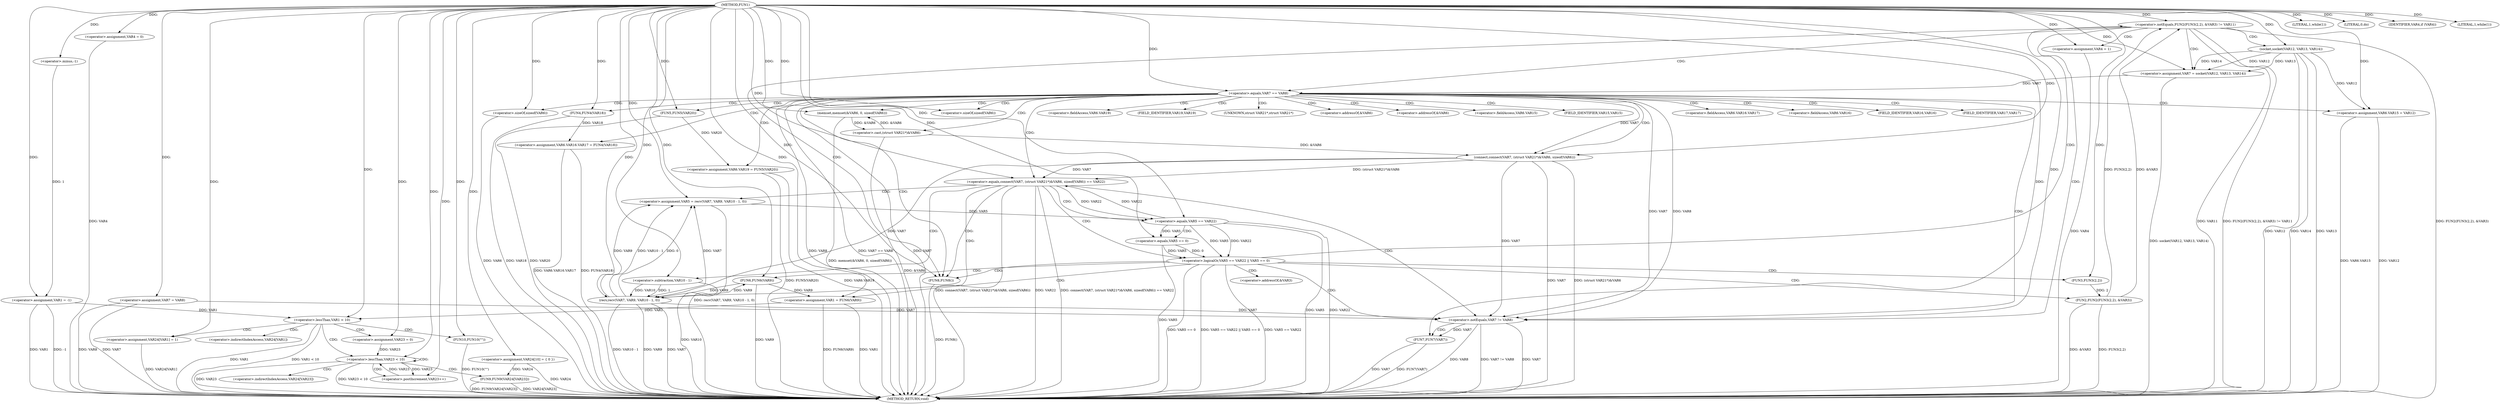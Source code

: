 digraph FUN1 {  
"1000100" [label = "(METHOD,FUN1)" ]
"1000262" [label = "(METHOD_RETURN,void)" ]
"1000103" [label = "(<operator>.assignment,VAR1 = -1)" ]
"1000105" [label = "(<operator>.minus,-1)" ]
"1000108" [label = "(LITERAL,1,while(1))" ]
"1000113" [label = "(<operator>.assignment,VAR4 = 0)" ]
"1000119" [label = "(<operator>.assignment,VAR7 = VAR8)" ]
"1000126" [label = "(<operator>.notEquals,FUN2(FUN3(2,2), &VAR3) != VAR11)" ]
"1000127" [label = "(FUN2,FUN2(FUN3(2,2), &VAR3))" ]
"1000128" [label = "(FUN3,FUN3(2,2))" ]
"1000136" [label = "(<operator>.assignment,VAR4 = 1)" ]
"1000139" [label = "(<operator>.assignment,VAR7 = socket(VAR12, VAR13, VAR14))" ]
"1000141" [label = "(socket,socket(VAR12, VAR13, VAR14))" ]
"1000146" [label = "(<operator>.equals,VAR7 == VAR8)" ]
"1000151" [label = "(memset,memset(&VAR6, 0, sizeof(VAR6)))" ]
"1000155" [label = "(<operator>.sizeOf,sizeof(VAR6))" ]
"1000157" [label = "(<operator>.assignment,VAR6.VAR15 = VAR12)" ]
"1000162" [label = "(<operator>.assignment,VAR6.VAR16.VAR17 = FUN4(VAR18))" ]
"1000168" [label = "(FUN4,FUN4(VAR18))" ]
"1000170" [label = "(<operator>.assignment,VAR6.VAR19 = FUN5(VAR20))" ]
"1000174" [label = "(FUN5,FUN5(VAR20))" ]
"1000177" [label = "(<operator>.equals,connect(VAR7, (struct VAR21*)&VAR6, sizeof(VAR6)) == VAR22)" ]
"1000178" [label = "(connect,connect(VAR7, (struct VAR21*)&VAR6, sizeof(VAR6)))" ]
"1000180" [label = "(<operator>.cast,(struct VAR21*)&VAR6)" ]
"1000184" [label = "(<operator>.sizeOf,sizeof(VAR6))" ]
"1000189" [label = "(<operator>.assignment,VAR5 = recv(VAR7, VAR9, VAR10 - 1, 0))" ]
"1000191" [label = "(recv,recv(VAR7, VAR9, VAR10 - 1, 0))" ]
"1000194" [label = "(<operator>.subtraction,VAR10 - 1)" ]
"1000199" [label = "(<operator>.logicalOr,VAR5 == VAR22 || VAR5 == 0)" ]
"1000200" [label = "(<operator>.equals,VAR5 == VAR22)" ]
"1000203" [label = "(<operator>.equals,VAR5 == 0)" ]
"1000208" [label = "(<operator>.assignment,VAR1 = FUN6(VAR9))" ]
"1000210" [label = "(FUN6,FUN6(VAR9))" ]
"1000212" [label = "(LITERAL,0,do)" ]
"1000214" [label = "(<operator>.notEquals,VAR7 != VAR8)" ]
"1000218" [label = "(FUN7,FUN7(VAR7))" ]
"1000221" [label = "(IDENTIFIER,VAR4,if (VAR4))" ]
"1000223" [label = "(FUN8,FUN8())" ]
"1000226" [label = "(LITERAL,1,while(1))" ]
"1000231" [label = "(<operator>.assignment,VAR24[10] = { 0 })" ]
"1000234" [label = "(<operator>.lessThan,VAR1 < 10)" ]
"1000238" [label = "(<operator>.assignment,VAR24[VAR1] = 1)" ]
"1000244" [label = "(<operator>.assignment,VAR23 = 0)" ]
"1000247" [label = "(<operator>.lessThan,VAR23 < 10)" ]
"1000250" [label = "(<operator>.postIncrement,VAR23++)" ]
"1000253" [label = "(FUN9,FUN9(VAR24[VAR23]))" ]
"1000259" [label = "(FUN10,FUN10(\"\"))" ]
"1000131" [label = "(<operator>.addressOf,&VAR3)" ]
"1000152" [label = "(<operator>.addressOf,&VAR6)" ]
"1000158" [label = "(<operator>.fieldAccess,VAR6.VAR15)" ]
"1000160" [label = "(FIELD_IDENTIFIER,VAR15,VAR15)" ]
"1000163" [label = "(<operator>.fieldAccess,VAR6.VAR16.VAR17)" ]
"1000164" [label = "(<operator>.fieldAccess,VAR6.VAR16)" ]
"1000166" [label = "(FIELD_IDENTIFIER,VAR16,VAR16)" ]
"1000167" [label = "(FIELD_IDENTIFIER,VAR17,VAR17)" ]
"1000171" [label = "(<operator>.fieldAccess,VAR6.VAR19)" ]
"1000173" [label = "(FIELD_IDENTIFIER,VAR19,VAR19)" ]
"1000181" [label = "(UNKNOWN,struct VAR21*,struct VAR21*)" ]
"1000182" [label = "(<operator>.addressOf,&VAR6)" ]
"1000239" [label = "(<operator>.indirectIndexAccess,VAR24[VAR1])" ]
"1000254" [label = "(<operator>.indirectIndexAccess,VAR24[VAR23])" ]
  "1000141" -> "1000262"  [ label = "DDG: VAR12"] 
  "1000184" -> "1000262"  [ label = "DDG: VAR6"] 
  "1000126" -> "1000262"  [ label = "DDG: FUN2(FUN3(2,2), &VAR3)"] 
  "1000126" -> "1000262"  [ label = "DDG: VAR11"] 
  "1000180" -> "1000262"  [ label = "DDG: &VAR6"] 
  "1000259" -> "1000262"  [ label = "DDG: FUN10(\"\")"] 
  "1000177" -> "1000262"  [ label = "DDG: connect(VAR7, (struct VAR21*)&VAR6, sizeof(VAR6))"] 
  "1000247" -> "1000262"  [ label = "DDG: VAR23"] 
  "1000162" -> "1000262"  [ label = "DDG: FUN4(VAR18)"] 
  "1000177" -> "1000262"  [ label = "DDG: VAR22"] 
  "1000126" -> "1000262"  [ label = "DDG: FUN2(FUN3(2,2), &VAR3) != VAR11"] 
  "1000191" -> "1000262"  [ label = "DDG: VAR10 - 1"] 
  "1000200" -> "1000262"  [ label = "DDG: VAR5"] 
  "1000223" -> "1000262"  [ label = "DDG: FUN8()"] 
  "1000208" -> "1000262"  [ label = "DDG: VAR1"] 
  "1000208" -> "1000262"  [ label = "DDG: FUN6(VAR9)"] 
  "1000151" -> "1000262"  [ label = "DDG: memset(&VAR6, 0, sizeof(VAR6))"] 
  "1000238" -> "1000262"  [ label = "DDG: VAR24[VAR1]"] 
  "1000253" -> "1000262"  [ label = "DDG: FUN9(VAR24[VAR23])"] 
  "1000168" -> "1000262"  [ label = "DDG: VAR18"] 
  "1000234" -> "1000262"  [ label = "DDG: VAR1"] 
  "1000199" -> "1000262"  [ label = "DDG: VAR5 == VAR22"] 
  "1000214" -> "1000262"  [ label = "DDG: VAR8"] 
  "1000178" -> "1000262"  [ label = "DDG: VAR7"] 
  "1000103" -> "1000262"  [ label = "DDG: VAR1"] 
  "1000103" -> "1000262"  [ label = "DDG: -1"] 
  "1000218" -> "1000262"  [ label = "DDG: VAR7"] 
  "1000214" -> "1000262"  [ label = "DDG: VAR7 != VAR8"] 
  "1000253" -> "1000262"  [ label = "DDG: VAR24[VAR23]"] 
  "1000113" -> "1000262"  [ label = "DDG: VAR4"] 
  "1000139" -> "1000262"  [ label = "DDG: socket(VAR12, VAR13, VAR14)"] 
  "1000194" -> "1000262"  [ label = "DDG: VAR10"] 
  "1000141" -> "1000262"  [ label = "DDG: VAR14"] 
  "1000157" -> "1000262"  [ label = "DDG: VAR6.VAR15"] 
  "1000189" -> "1000262"  [ label = "DDG: recv(VAR7, VAR9, VAR10 - 1, 0)"] 
  "1000119" -> "1000262"  [ label = "DDG: VAR8"] 
  "1000178" -> "1000262"  [ label = "DDG: (struct VAR21*)&VAR6"] 
  "1000218" -> "1000262"  [ label = "DDG: FUN7(VAR7)"] 
  "1000199" -> "1000262"  [ label = "DDG: VAR5 == 0"] 
  "1000146" -> "1000262"  [ label = "DDG: VAR8"] 
  "1000199" -> "1000262"  [ label = "DDG: VAR5 == VAR22 || VAR5 == 0"] 
  "1000231" -> "1000262"  [ label = "DDG: VAR24"] 
  "1000191" -> "1000262"  [ label = "DDG: VAR9"] 
  "1000210" -> "1000262"  [ label = "DDG: VAR9"] 
  "1000119" -> "1000262"  [ label = "DDG: VAR7"] 
  "1000234" -> "1000262"  [ label = "DDG: VAR1 < 10"] 
  "1000141" -> "1000262"  [ label = "DDG: VAR13"] 
  "1000170" -> "1000262"  [ label = "DDG: VAR6.VAR19"] 
  "1000214" -> "1000262"  [ label = "DDG: VAR7"] 
  "1000177" -> "1000262"  [ label = "DDG: connect(VAR7, (struct VAR21*)&VAR6, sizeof(VAR6)) == VAR22"] 
  "1000127" -> "1000262"  [ label = "DDG: FUN3(2,2)"] 
  "1000162" -> "1000262"  [ label = "DDG: VAR6.VAR16.VAR17"] 
  "1000146" -> "1000262"  [ label = "DDG: VAR7 == VAR8"] 
  "1000146" -> "1000262"  [ label = "DDG: VAR7"] 
  "1000157" -> "1000262"  [ label = "DDG: VAR12"] 
  "1000191" -> "1000262"  [ label = "DDG: VAR7"] 
  "1000170" -> "1000262"  [ label = "DDG: FUN5(VAR20)"] 
  "1000136" -> "1000262"  [ label = "DDG: VAR4"] 
  "1000174" -> "1000262"  [ label = "DDG: VAR20"] 
  "1000247" -> "1000262"  [ label = "DDG: VAR23 < 10"] 
  "1000203" -> "1000262"  [ label = "DDG: VAR5"] 
  "1000127" -> "1000262"  [ label = "DDG: &VAR3"] 
  "1000200" -> "1000262"  [ label = "DDG: VAR22"] 
  "1000105" -> "1000103"  [ label = "DDG: 1"] 
  "1000100" -> "1000103"  [ label = "DDG: "] 
  "1000100" -> "1000105"  [ label = "DDG: "] 
  "1000100" -> "1000108"  [ label = "DDG: "] 
  "1000100" -> "1000113"  [ label = "DDG: "] 
  "1000100" -> "1000119"  [ label = "DDG: "] 
  "1000127" -> "1000126"  [ label = "DDG: FUN3(2,2)"] 
  "1000127" -> "1000126"  [ label = "DDG: &VAR3"] 
  "1000128" -> "1000127"  [ label = "DDG: 2"] 
  "1000100" -> "1000128"  [ label = "DDG: "] 
  "1000100" -> "1000126"  [ label = "DDG: "] 
  "1000100" -> "1000136"  [ label = "DDG: "] 
  "1000141" -> "1000139"  [ label = "DDG: VAR12"] 
  "1000141" -> "1000139"  [ label = "DDG: VAR13"] 
  "1000141" -> "1000139"  [ label = "DDG: VAR14"] 
  "1000100" -> "1000139"  [ label = "DDG: "] 
  "1000100" -> "1000141"  [ label = "DDG: "] 
  "1000139" -> "1000146"  [ label = "DDG: VAR7"] 
  "1000100" -> "1000146"  [ label = "DDG: "] 
  "1000180" -> "1000151"  [ label = "DDG: &VAR6"] 
  "1000100" -> "1000151"  [ label = "DDG: "] 
  "1000100" -> "1000155"  [ label = "DDG: "] 
  "1000141" -> "1000157"  [ label = "DDG: VAR12"] 
  "1000100" -> "1000157"  [ label = "DDG: "] 
  "1000168" -> "1000162"  [ label = "DDG: VAR18"] 
  "1000100" -> "1000168"  [ label = "DDG: "] 
  "1000174" -> "1000170"  [ label = "DDG: VAR20"] 
  "1000100" -> "1000174"  [ label = "DDG: "] 
  "1000178" -> "1000177"  [ label = "DDG: VAR7"] 
  "1000178" -> "1000177"  [ label = "DDG: (struct VAR21*)&VAR6"] 
  "1000146" -> "1000178"  [ label = "DDG: VAR7"] 
  "1000100" -> "1000178"  [ label = "DDG: "] 
  "1000180" -> "1000178"  [ label = "DDG: &VAR6"] 
  "1000151" -> "1000180"  [ label = "DDG: &VAR6"] 
  "1000100" -> "1000184"  [ label = "DDG: "] 
  "1000200" -> "1000177"  [ label = "DDG: VAR22"] 
  "1000100" -> "1000177"  [ label = "DDG: "] 
  "1000191" -> "1000189"  [ label = "DDG: VAR7"] 
  "1000191" -> "1000189"  [ label = "DDG: VAR9"] 
  "1000191" -> "1000189"  [ label = "DDG: VAR10 - 1"] 
  "1000191" -> "1000189"  [ label = "DDG: 0"] 
  "1000100" -> "1000189"  [ label = "DDG: "] 
  "1000178" -> "1000191"  [ label = "DDG: VAR7"] 
  "1000100" -> "1000191"  [ label = "DDG: "] 
  "1000210" -> "1000191"  [ label = "DDG: VAR9"] 
  "1000194" -> "1000191"  [ label = "DDG: VAR10"] 
  "1000194" -> "1000191"  [ label = "DDG: 1"] 
  "1000100" -> "1000194"  [ label = "DDG: "] 
  "1000200" -> "1000199"  [ label = "DDG: VAR5"] 
  "1000200" -> "1000199"  [ label = "DDG: VAR22"] 
  "1000189" -> "1000200"  [ label = "DDG: VAR5"] 
  "1000100" -> "1000200"  [ label = "DDG: "] 
  "1000177" -> "1000200"  [ label = "DDG: VAR22"] 
  "1000203" -> "1000199"  [ label = "DDG: VAR5"] 
  "1000203" -> "1000199"  [ label = "DDG: 0"] 
  "1000200" -> "1000203"  [ label = "DDG: VAR5"] 
  "1000100" -> "1000203"  [ label = "DDG: "] 
  "1000210" -> "1000208"  [ label = "DDG: VAR9"] 
  "1000100" -> "1000208"  [ label = "DDG: "] 
  "1000191" -> "1000210"  [ label = "DDG: VAR9"] 
  "1000100" -> "1000210"  [ label = "DDG: "] 
  "1000100" -> "1000212"  [ label = "DDG: "] 
  "1000178" -> "1000214"  [ label = "DDG: VAR7"] 
  "1000119" -> "1000214"  [ label = "DDG: VAR7"] 
  "1000146" -> "1000214"  [ label = "DDG: VAR7"] 
  "1000191" -> "1000214"  [ label = "DDG: VAR7"] 
  "1000100" -> "1000214"  [ label = "DDG: "] 
  "1000146" -> "1000214"  [ label = "DDG: VAR8"] 
  "1000214" -> "1000218"  [ label = "DDG: VAR7"] 
  "1000100" -> "1000218"  [ label = "DDG: "] 
  "1000100" -> "1000221"  [ label = "DDG: "] 
  "1000100" -> "1000223"  [ label = "DDG: "] 
  "1000100" -> "1000226"  [ label = "DDG: "] 
  "1000100" -> "1000231"  [ label = "DDG: "] 
  "1000208" -> "1000234"  [ label = "DDG: VAR1"] 
  "1000103" -> "1000234"  [ label = "DDG: VAR1"] 
  "1000100" -> "1000234"  [ label = "DDG: "] 
  "1000100" -> "1000238"  [ label = "DDG: "] 
  "1000100" -> "1000244"  [ label = "DDG: "] 
  "1000250" -> "1000247"  [ label = "DDG: VAR23"] 
  "1000244" -> "1000247"  [ label = "DDG: VAR23"] 
  "1000100" -> "1000247"  [ label = "DDG: "] 
  "1000247" -> "1000250"  [ label = "DDG: VAR23"] 
  "1000100" -> "1000250"  [ label = "DDG: "] 
  "1000231" -> "1000253"  [ label = "DDG: VAR24"] 
  "1000100" -> "1000259"  [ label = "DDG: "] 
  "1000126" -> "1000141"  [ label = "CDG: "] 
  "1000126" -> "1000139"  [ label = "CDG: "] 
  "1000126" -> "1000146"  [ label = "CDG: "] 
  "1000126" -> "1000136"  [ label = "CDG: "] 
  "1000126" -> "1000214"  [ label = "CDG: "] 
  "1000126" -> "1000223"  [ label = "CDG: "] 
  "1000146" -> "1000164"  [ label = "CDG: "] 
  "1000146" -> "1000174"  [ label = "CDG: "] 
  "1000146" -> "1000182"  [ label = "CDG: "] 
  "1000146" -> "1000166"  [ label = "CDG: "] 
  "1000146" -> "1000180"  [ label = "CDG: "] 
  "1000146" -> "1000157"  [ label = "CDG: "] 
  "1000146" -> "1000167"  [ label = "CDG: "] 
  "1000146" -> "1000151"  [ label = "CDG: "] 
  "1000146" -> "1000160"  [ label = "CDG: "] 
  "1000146" -> "1000152"  [ label = "CDG: "] 
  "1000146" -> "1000163"  [ label = "CDG: "] 
  "1000146" -> "1000168"  [ label = "CDG: "] 
  "1000146" -> "1000178"  [ label = "CDG: "] 
  "1000146" -> "1000173"  [ label = "CDG: "] 
  "1000146" -> "1000158"  [ label = "CDG: "] 
  "1000146" -> "1000155"  [ label = "CDG: "] 
  "1000146" -> "1000170"  [ label = "CDG: "] 
  "1000146" -> "1000171"  [ label = "CDG: "] 
  "1000146" -> "1000184"  [ label = "CDG: "] 
  "1000146" -> "1000177"  [ label = "CDG: "] 
  "1000146" -> "1000162"  [ label = "CDG: "] 
  "1000146" -> "1000181"  [ label = "CDG: "] 
  "1000146" -> "1000214"  [ label = "CDG: "] 
  "1000146" -> "1000223"  [ label = "CDG: "] 
  "1000177" -> "1000200"  [ label = "CDG: "] 
  "1000177" -> "1000191"  [ label = "CDG: "] 
  "1000177" -> "1000199"  [ label = "CDG: "] 
  "1000177" -> "1000194"  [ label = "CDG: "] 
  "1000177" -> "1000189"  [ label = "CDG: "] 
  "1000177" -> "1000214"  [ label = "CDG: "] 
  "1000177" -> "1000223"  [ label = "CDG: "] 
  "1000199" -> "1000208"  [ label = "CDG: "] 
  "1000199" -> "1000210"  [ label = "CDG: "] 
  "1000199" -> "1000127"  [ label = "CDG: "] 
  "1000199" -> "1000128"  [ label = "CDG: "] 
  "1000199" -> "1000214"  [ label = "CDG: "] 
  "1000199" -> "1000126"  [ label = "CDG: "] 
  "1000199" -> "1000131"  [ label = "CDG: "] 
  "1000199" -> "1000223"  [ label = "CDG: "] 
  "1000200" -> "1000203"  [ label = "CDG: "] 
  "1000214" -> "1000218"  [ label = "CDG: "] 
  "1000234" -> "1000238"  [ label = "CDG: "] 
  "1000234" -> "1000244"  [ label = "CDG: "] 
  "1000234" -> "1000259"  [ label = "CDG: "] 
  "1000234" -> "1000247"  [ label = "CDG: "] 
  "1000234" -> "1000239"  [ label = "CDG: "] 
  "1000247" -> "1000254"  [ label = "CDG: "] 
  "1000247" -> "1000250"  [ label = "CDG: "] 
  "1000247" -> "1000247"  [ label = "CDG: "] 
  "1000247" -> "1000253"  [ label = "CDG: "] 
}
